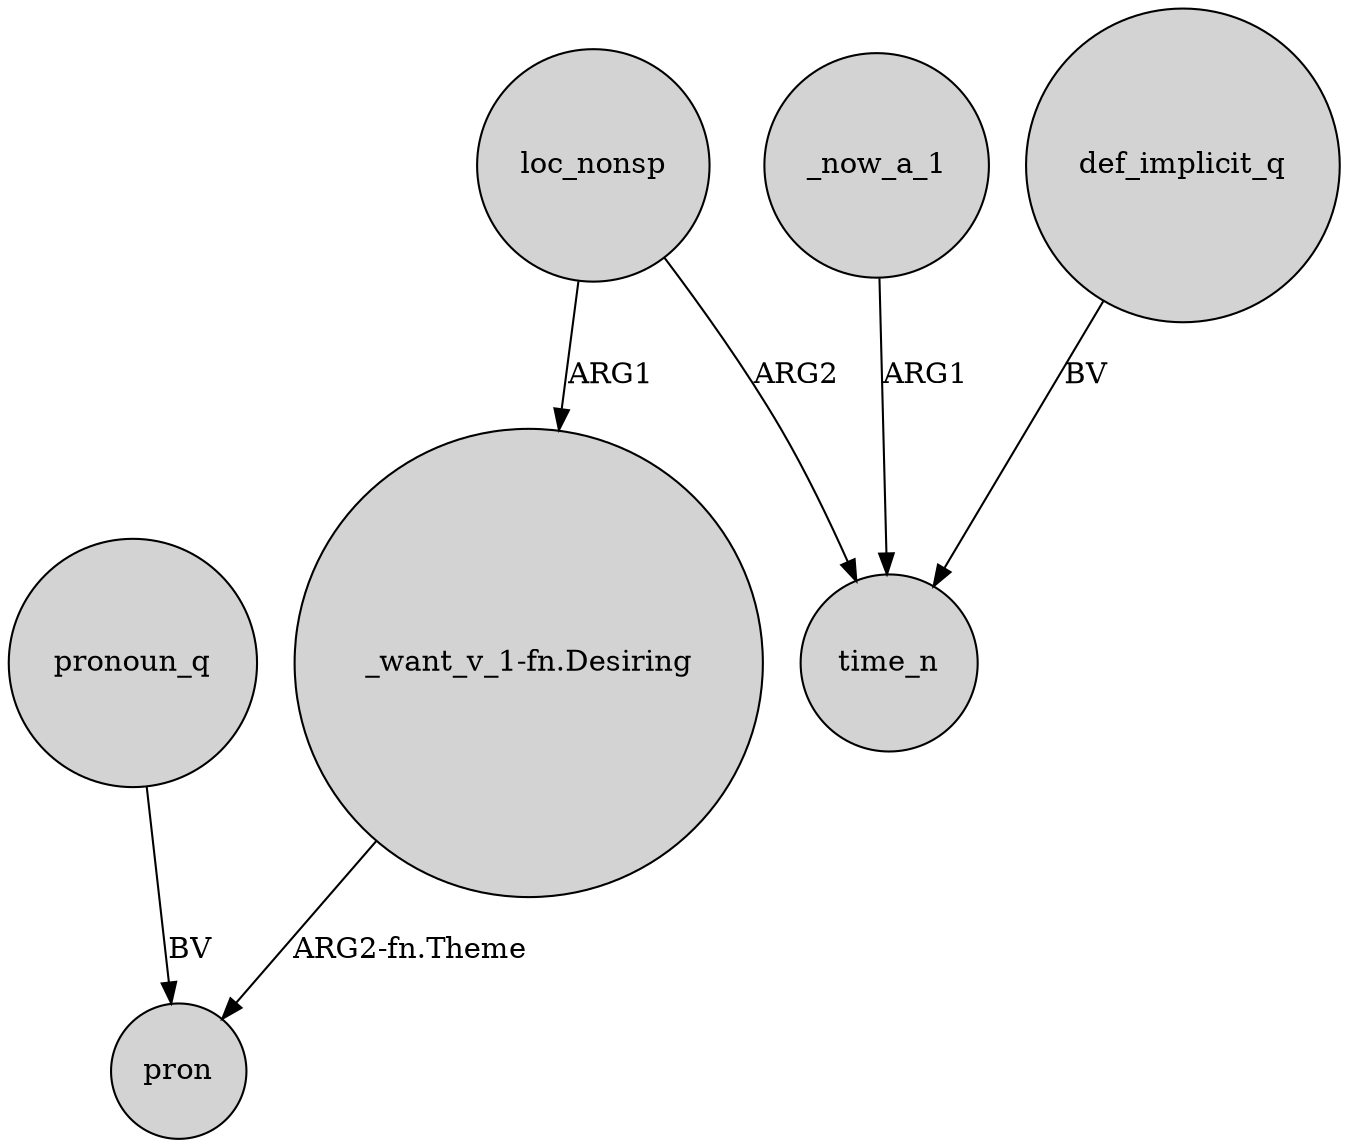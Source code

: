 digraph {
	node [shape=circle style=filled]
	"_want_v_1-fn.Desiring" -> pron [label="ARG2-fn.Theme"]
	_now_a_1 -> time_n [label=ARG1]
	loc_nonsp -> "_want_v_1-fn.Desiring" [label=ARG1]
	loc_nonsp -> time_n [label=ARG2]
	def_implicit_q -> time_n [label=BV]
	pronoun_q -> pron [label=BV]
}
